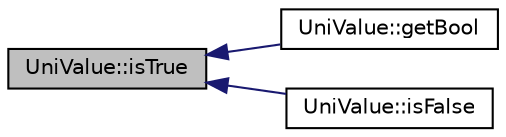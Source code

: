 digraph "UniValue::isTrue"
{
  edge [fontname="Helvetica",fontsize="10",labelfontname="Helvetica",labelfontsize="10"];
  node [fontname="Helvetica",fontsize="10",shape=record];
  rankdir="LR";
  Node67 [label="UniValue::isTrue",height=0.2,width=0.4,color="black", fillcolor="grey75", style="filled", fontcolor="black"];
  Node67 -> Node68 [dir="back",color="midnightblue",fontsize="10",style="solid",fontname="Helvetica"];
  Node68 [label="UniValue::getBool",height=0.2,width=0.4,color="black", fillcolor="white", style="filled",URL="$class_uni_value.html#acb5c848d20cb741dbe65e28bc513baa8"];
  Node67 -> Node69 [dir="back",color="midnightblue",fontsize="10",style="solid",fontname="Helvetica"];
  Node69 [label="UniValue::isFalse",height=0.2,width=0.4,color="black", fillcolor="white", style="filled",URL="$class_uni_value.html#ae79ab57378176379dd206c5e2d6f5feb"];
}
